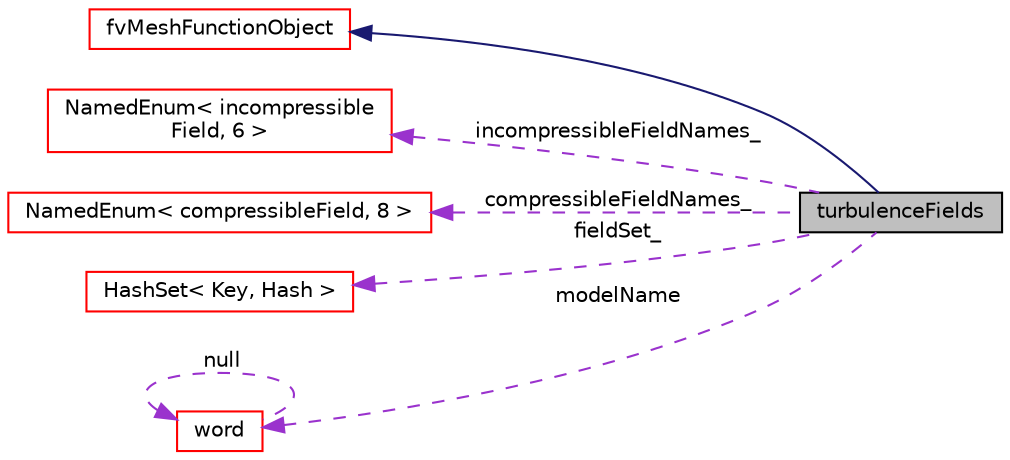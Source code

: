 digraph "turbulenceFields"
{
  bgcolor="transparent";
  edge [fontname="Helvetica",fontsize="10",labelfontname="Helvetica",labelfontsize="10"];
  node [fontname="Helvetica",fontsize="10",shape=record];
  rankdir="LR";
  Node1 [label="turbulenceFields",height=0.2,width=0.4,color="black", fillcolor="grey75", style="filled", fontcolor="black"];
  Node2 -> Node1 [dir="back",color="midnightblue",fontsize="10",style="solid",fontname="Helvetica"];
  Node2 [label="fvMeshFunctionObject",height=0.2,width=0.4,color="red",URL="$a00895.html",tooltip="Specialization of Foam::functionObject for an Foam::fvMesh, providing a reference to the Foam::fvMesh..."];
  Node3 -> Node1 [dir="back",color="darkorchid3",fontsize="10",style="dashed",label=" incompressibleFieldNames_" ,fontname="Helvetica"];
  Node3 [label="NamedEnum\< incompressible\lField, 6 \>",height=0.2,width=0.4,color="red",URL="$a01608.html"];
  Node4 -> Node1 [dir="back",color="darkorchid3",fontsize="10",style="dashed",label=" compressibleFieldNames_" ,fontname="Helvetica"];
  Node4 [label="NamedEnum\< compressibleField, 8 \>",height=0.2,width=0.4,color="red",URL="$a01608.html"];
  Node5 -> Node1 [dir="back",color="darkorchid3",fontsize="10",style="dashed",label=" fieldSet_" ,fontname="Helvetica"];
  Node5 [label="HashSet\< Key, Hash \>",height=0.2,width=0.4,color="red",URL="$a00999.html",tooltip="A HashTable with keys but without contents. "];
  Node6 -> Node1 [dir="back",color="darkorchid3",fontsize="10",style="dashed",label=" modelName" ,fontname="Helvetica"];
  Node6 [label="word",height=0.2,width=0.4,color="red",URL="$a02985.html",tooltip="A class for handling words, derived from string. "];
  Node6 -> Node6 [dir="back",color="darkorchid3",fontsize="10",style="dashed",label=" null" ,fontname="Helvetica"];
}
